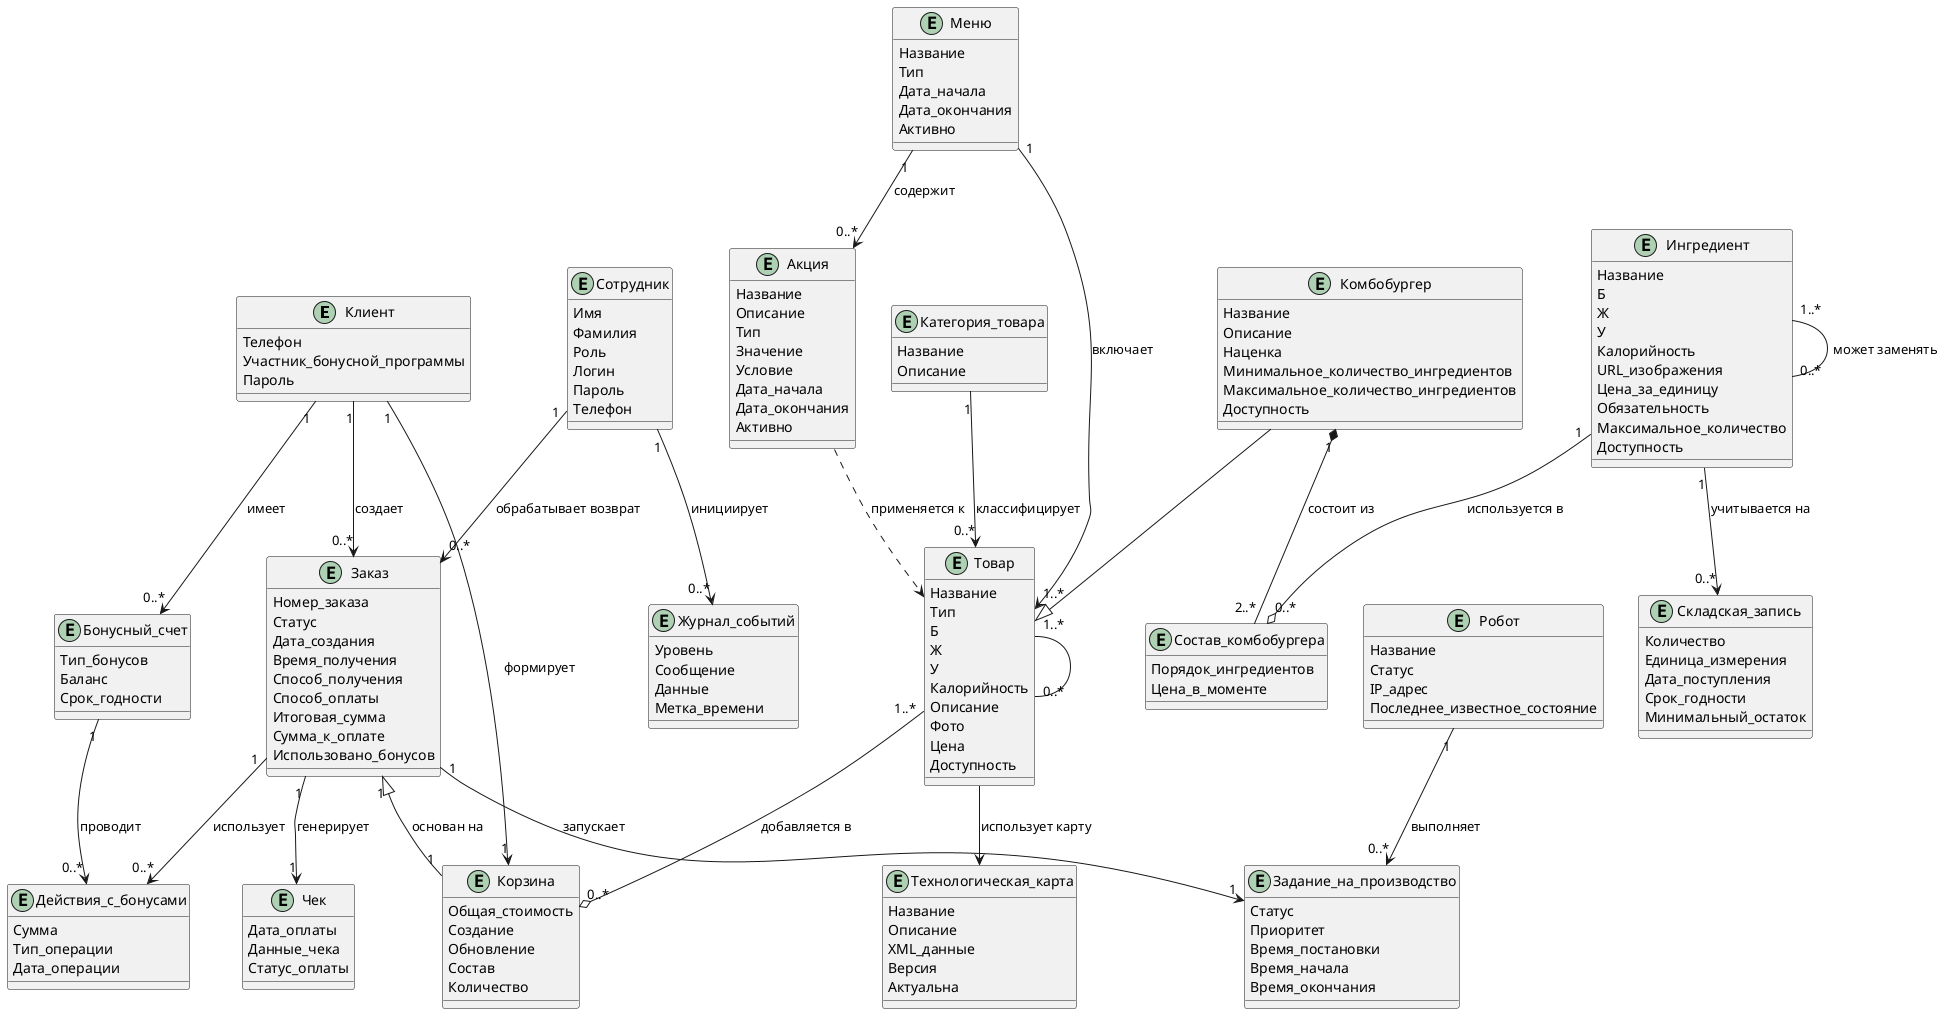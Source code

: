 @startuml Модель предметной области

Entity Клиент
{
Телефон
Участник_бонусной_программы
Пароль
}

Entity Бонусный_счет
{
Тип_бонусов
Баланс
Срок_годности
}

Entity Меню {
Название
Тип
Дата_начала
Дата_окончания
Активно
}

Entity Категория_товара {
Название
Описание
}

Entity Товар {
Название
Тип
Б
Ж
У
Калорийность
Описание
Фото
Цена
Доступность
}

Entity Технологическая_карта {
Название
Описание
XML_данные
Версия
Актуальна
}

Entity Ингредиент {
Название
Б
Ж
У
Калорийность
URL_изображения
Цена_за_единицу
Обязательность
Максимальное_количество
Доступность
}

Entity Складская_запись {
Количество
Единица_измерения
Дата_поступления
Срок_годности
Минимальный_остаток
}

Entity Комбобургер {
Название
Описание
Наценка
Минимальное_количество_ингредиентов
Максимальное_количество_ингредиентов
Доступность
}

Entity Корзина {
Общая_стоимость
Создание
Обновление
Состав
Количество
}

Entity Состав_комбобургера {
Порядок_ингредиентов
Цена_в_моменте
}

Entity Заказ {
Номер_заказа
Статус
Дата_создания
Время_получения
Способ_получения
Способ_оплаты
Итоговая_сумма
Сумма_к_оплате
Использовано_бонусов
}

Entity Чек {
Дата_оплаты
Данные_чека
Статус_оплаты
}

Entity Действия_с_бонусами {
Сумма
Тип_операции
Дата_операции
}

Entity Акция {
Название
Описание
Тип
Значение
Условие
Дата_начала
Дата_окончания
Активно
}

Entity Робот {
Название
Статус
IP_адрес
Последнее_известное_состояние
}

Entity Задание_на_производство {
Статус
Приоритет
Время_постановки
Время_начала
Время_окончания
}

Entity Сотрудник {
Имя
Фамилия
Роль
Логин
Пароль
Телефон
}

Entity Журнал_событий {
Уровень
Сообщение
Данные
Метка_времени
}

' Связи
Клиент "1" --> "0..*" Бонусный_счет : имеет 
Клиент "1" --> "1" Корзина : формирует 
Клиент "1" --> "0..*" Заказ : создает 

Меню "1" --> "1..*" Товар : включает 
Меню "1" --> "0..*" Акция : содержит
Категория_товара "1" --> "0..*" Товар : классифицирует 

Заказ "1" --> "1" Чек : генерирует 
Заказ "1" --> "0..*" Действия_с_бонусами : использует 
Бонусный_счет "1" --> "0..*" Действия_с_бонусами : проводит 

Комбобургер "1" *-- "2..*" Состав_комбобургера : состоит из

Ингредиент "1" --o "0..*" Состав_комбобургера : используется в
Заказ "1" <|-- "1" Корзина : основан на

Комбобургер --|> Товар

Товар "1..*" -- "0..*" Товар
Товар "1..*" --o "0..*" Корзина : добавляется в
Ингредиент "1..*" -- "0..*" Ингредиент : может заменять
Ингредиент "1" --> "0..*" Складская_запись : учитывается на

Товар --> Технологическая_карта : использует карту

Заказ "1" --> "1" Задание_на_производство : запускает
Робот "1" --> "0..*" Задание_на_производство : выполняет

Сотрудник "1" --> "0..*" Заказ : обрабатывает возврат
Сотрудник "1" --> "0..*" Журнал_событий : инициирует

Акция ..> Товар : применяется к

@enduml